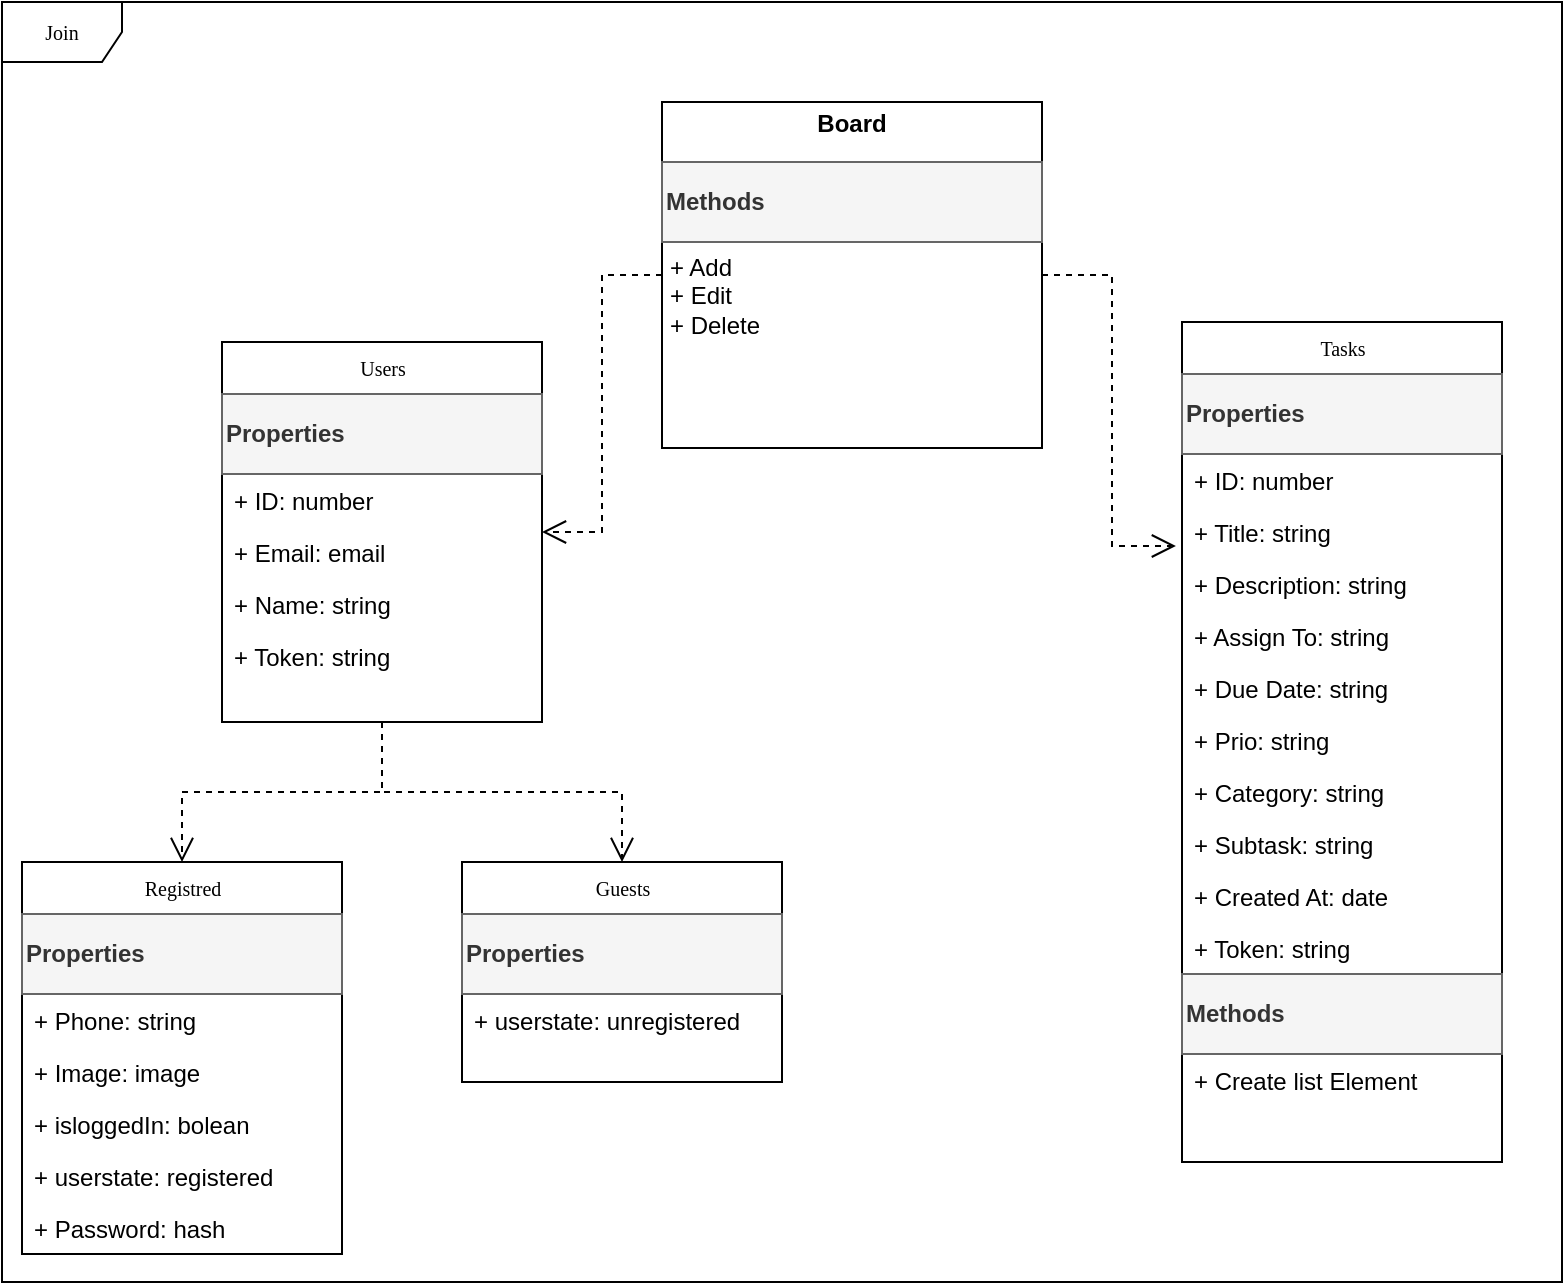<mxfile version="22.1.18" type="device">
  <diagram name="Page-1" id="c4acf3e9-155e-7222-9cf6-157b1a14988f">
    <mxGraphModel dx="1516" dy="1088" grid="1" gridSize="10" guides="1" tooltips="1" connect="1" arrows="1" fold="1" page="1" pageScale="1" pageWidth="850" pageHeight="1100" background="none" math="0" shadow="0">
      <root>
        <mxCell id="0" />
        <mxCell id="1" parent="0" />
        <mxCell id="17acba5748e5396b-1" value="Join" style="shape=umlFrame;whiteSpace=wrap;html=1;rounded=0;shadow=0;comic=0;labelBackgroundColor=none;strokeWidth=1;fontFamily=Verdana;fontSize=10;align=center;" parent="1" vertex="1">
          <mxGeometry x="30" width="780" height="640" as="geometry" />
        </mxCell>
        <mxCell id="skWy95CK0bFq-rvPK1zv-18" style="edgeStyle=orthogonalEdgeStyle;rounded=0;orthogonalLoop=1;jettySize=auto;html=1;entryX=0.5;entryY=0;entryDx=0;entryDy=0;dashed=1;endArrow=open;endFill=0;endSize=10;" edge="1" parent="1" source="17acba5748e5396b-20" target="skWy95CK0bFq-rvPK1zv-10">
          <mxGeometry relative="1" as="geometry" />
        </mxCell>
        <mxCell id="skWy95CK0bFq-rvPK1zv-21" style="edgeStyle=orthogonalEdgeStyle;rounded=0;orthogonalLoop=1;jettySize=auto;html=1;exitX=0.5;exitY=1;exitDx=0;exitDy=0;endSize=10;dashed=1;endArrow=open;endFill=0;" edge="1" parent="1" source="17acba5748e5396b-20" target="skWy95CK0bFq-rvPK1zv-13">
          <mxGeometry relative="1" as="geometry" />
        </mxCell>
        <mxCell id="17acba5748e5396b-20" value="Users" style="swimlane;html=1;fontStyle=0;childLayout=stackLayout;horizontal=1;startSize=26;fillColor=none;horizontalStack=0;resizeParent=1;resizeLast=0;collapsible=1;marginBottom=0;swimlaneFillColor=#ffffff;rounded=0;shadow=0;comic=0;labelBackgroundColor=none;strokeWidth=1;fontFamily=Verdana;fontSize=10;align=center;" parent="1" vertex="1">
          <mxGeometry x="140" y="170" width="160" height="190" as="geometry" />
        </mxCell>
        <mxCell id="skWy95CK0bFq-rvPK1zv-37" value="Properties" style="text;strokeColor=#666666;fillColor=#f5f5f5;html=1;fontSize=12;fontStyle=1;verticalAlign=middle;align=left;labelBorderColor=none;fontColor=#333333;" vertex="1" parent="17acba5748e5396b-20">
          <mxGeometry y="26" width="160" height="40" as="geometry" />
        </mxCell>
        <mxCell id="skWy95CK0bFq-rvPK1zv-26" value="+ ID: number" style="text;html=1;strokeColor=none;fillColor=none;align=left;verticalAlign=top;spacingLeft=4;spacingRight=4;whiteSpace=wrap;overflow=hidden;rotatable=0;points=[[0,0.5],[1,0.5]];portConstraint=eastwest;" vertex="1" parent="17acba5748e5396b-20">
          <mxGeometry y="66" width="160" height="26" as="geometry" />
        </mxCell>
        <mxCell id="17acba5748e5396b-24" value="+ Email: email" style="text;html=1;strokeColor=none;fillColor=none;align=left;verticalAlign=top;spacingLeft=4;spacingRight=4;whiteSpace=wrap;overflow=hidden;rotatable=0;points=[[0,0.5],[1,0.5]];portConstraint=eastwest;" parent="17acba5748e5396b-20" vertex="1">
          <mxGeometry y="92" width="160" height="26" as="geometry" />
        </mxCell>
        <mxCell id="17acba5748e5396b-21" value="+ Name: string" style="text;html=1;strokeColor=none;fillColor=none;align=left;verticalAlign=top;spacingLeft=4;spacingRight=4;whiteSpace=wrap;overflow=hidden;rotatable=0;points=[[0,0.5],[1,0.5]];portConstraint=eastwest;" parent="17acba5748e5396b-20" vertex="1">
          <mxGeometry y="118" width="160" height="26" as="geometry" />
        </mxCell>
        <mxCell id="skWy95CK0bFq-rvPK1zv-34" value="+ Token: string" style="text;html=1;strokeColor=none;fillColor=none;align=left;verticalAlign=top;spacingLeft=4;spacingRight=4;whiteSpace=wrap;overflow=hidden;rotatable=0;points=[[0,0.5],[1,0.5]];portConstraint=eastwest;" vertex="1" parent="17acba5748e5396b-20">
          <mxGeometry y="144" width="160" height="26" as="geometry" />
        </mxCell>
        <mxCell id="5d2195bd80daf111-21" style="edgeStyle=orthogonalEdgeStyle;rounded=0;html=1;labelBackgroundColor=none;startFill=0;endArrow=open;endFill=0;endSize=10;fontFamily=Verdana;fontSize=10;dashed=1;" parent="1" source="5d2195bd80daf111-18" target="17acba5748e5396b-20" edge="1">
          <mxGeometry relative="1" as="geometry" />
        </mxCell>
        <mxCell id="skWy95CK0bFq-rvPK1zv-5" style="edgeStyle=orthogonalEdgeStyle;rounded=0;orthogonalLoop=1;jettySize=auto;html=1;exitX=1;exitY=0.5;exitDx=0;exitDy=0;entryX=-0.019;entryY=0.769;entryDx=0;entryDy=0;dashed=1;endSize=10;endArrow=open;endFill=0;entryPerimeter=0;" edge="1" parent="1" source="5d2195bd80daf111-18" target="skWy95CK0bFq-rvPK1zv-3">
          <mxGeometry relative="1" as="geometry" />
        </mxCell>
        <mxCell id="5d2195bd80daf111-18" value="&lt;p style=&quot;margin:0px;margin-top:4px;text-align:center;&quot;&gt;&lt;b&gt;Board&lt;br&gt;&lt;br&gt;&lt;/b&gt;&lt;/p&gt;&lt;p style=&quot;margin:0px;margin-left:4px;&quot;&gt;&lt;br&gt;&lt;/p&gt;&lt;p style=&quot;margin:0px;margin-left:4px;&quot;&gt;&lt;br&gt;&lt;/p&gt;&lt;p style=&quot;margin:0px;margin-left:4px;&quot;&gt;&lt;br&gt;+ Add&lt;br&gt;+ Edit&lt;/p&gt;&lt;p style=&quot;margin:0px;margin-left:4px;&quot;&gt;+ Delete&lt;/p&gt;" style="verticalAlign=top;align=left;overflow=fill;fontSize=12;fontFamily=Helvetica;html=1;rounded=0;shadow=0;comic=0;labelBackgroundColor=none;strokeWidth=1" parent="1" vertex="1">
          <mxGeometry x="360" y="50" width="190" height="173" as="geometry" />
        </mxCell>
        <mxCell id="skWy95CK0bFq-rvPK1zv-1" value="Tasks" style="swimlane;html=1;fontStyle=0;childLayout=stackLayout;horizontal=1;startSize=26;fillColor=none;horizontalStack=0;resizeParent=1;resizeLast=0;collapsible=1;marginBottom=0;swimlaneFillColor=#ffffff;rounded=0;shadow=0;comic=0;labelBackgroundColor=none;strokeWidth=1;fontFamily=Verdana;fontSize=10;align=center;" vertex="1" parent="1">
          <mxGeometry x="620" y="160" width="160" height="420" as="geometry" />
        </mxCell>
        <mxCell id="skWy95CK0bFq-rvPK1zv-25" value="Properties" style="text;strokeColor=#666666;fillColor=#f5f5f5;html=1;fontSize=12;fontStyle=1;verticalAlign=middle;align=left;labelBorderColor=none;fontColor=#333333;" vertex="1" parent="skWy95CK0bFq-rvPK1zv-1">
          <mxGeometry y="26" width="160" height="40" as="geometry" />
        </mxCell>
        <mxCell id="skWy95CK0bFq-rvPK1zv-4" value="+ ID: number" style="text;html=1;strokeColor=none;fillColor=none;align=left;verticalAlign=top;spacingLeft=4;spacingRight=4;whiteSpace=wrap;overflow=hidden;rotatable=0;points=[[0,0.5],[1,0.5]];portConstraint=eastwest;" vertex="1" parent="skWy95CK0bFq-rvPK1zv-1">
          <mxGeometry y="66" width="160" height="26" as="geometry" />
        </mxCell>
        <mxCell id="skWy95CK0bFq-rvPK1zv-3" value="+ Title: string" style="text;html=1;strokeColor=none;fillColor=none;align=left;verticalAlign=top;spacingLeft=4;spacingRight=4;whiteSpace=wrap;overflow=hidden;rotatable=0;points=[[0,0.5],[1,0.5]];portConstraint=eastwest;" vertex="1" parent="skWy95CK0bFq-rvPK1zv-1">
          <mxGeometry y="92" width="160" height="26" as="geometry" />
        </mxCell>
        <mxCell id="skWy95CK0bFq-rvPK1zv-2" value="+ Description: string" style="text;html=1;strokeColor=none;fillColor=none;align=left;verticalAlign=top;spacingLeft=4;spacingRight=4;whiteSpace=wrap;overflow=hidden;rotatable=0;points=[[0,0.5],[1,0.5]];portConstraint=eastwest;" vertex="1" parent="skWy95CK0bFq-rvPK1zv-1">
          <mxGeometry y="118" width="160" height="26" as="geometry" />
        </mxCell>
        <mxCell id="skWy95CK0bFq-rvPK1zv-27" value="+ Assign To: string" style="text;html=1;strokeColor=none;fillColor=none;align=left;verticalAlign=top;spacingLeft=4;spacingRight=4;whiteSpace=wrap;overflow=hidden;rotatable=0;points=[[0,0.5],[1,0.5]];portConstraint=eastwest;" vertex="1" parent="skWy95CK0bFq-rvPK1zv-1">
          <mxGeometry y="144" width="160" height="26" as="geometry" />
        </mxCell>
        <mxCell id="skWy95CK0bFq-rvPK1zv-28" value="+ Due Date: string" style="text;html=1;strokeColor=none;fillColor=none;align=left;verticalAlign=top;spacingLeft=4;spacingRight=4;whiteSpace=wrap;overflow=hidden;rotatable=0;points=[[0,0.5],[1,0.5]];portConstraint=eastwest;" vertex="1" parent="skWy95CK0bFq-rvPK1zv-1">
          <mxGeometry y="170" width="160" height="26" as="geometry" />
        </mxCell>
        <mxCell id="skWy95CK0bFq-rvPK1zv-29" value="+ Prio: string" style="text;html=1;strokeColor=none;fillColor=none;align=left;verticalAlign=top;spacingLeft=4;spacingRight=4;whiteSpace=wrap;overflow=hidden;rotatable=0;points=[[0,0.5],[1,0.5]];portConstraint=eastwest;" vertex="1" parent="skWy95CK0bFq-rvPK1zv-1">
          <mxGeometry y="196" width="160" height="26" as="geometry" />
        </mxCell>
        <mxCell id="skWy95CK0bFq-rvPK1zv-30" value="+ Category: string" style="text;html=1;strokeColor=none;fillColor=none;align=left;verticalAlign=top;spacingLeft=4;spacingRight=4;whiteSpace=wrap;overflow=hidden;rotatable=0;points=[[0,0.5],[1,0.5]];portConstraint=eastwest;" vertex="1" parent="skWy95CK0bFq-rvPK1zv-1">
          <mxGeometry y="222" width="160" height="26" as="geometry" />
        </mxCell>
        <mxCell id="skWy95CK0bFq-rvPK1zv-31" value="+ Subtask: string" style="text;html=1;strokeColor=none;fillColor=none;align=left;verticalAlign=top;spacingLeft=4;spacingRight=4;whiteSpace=wrap;overflow=hidden;rotatable=0;points=[[0,0.5],[1,0.5]];portConstraint=eastwest;" vertex="1" parent="skWy95CK0bFq-rvPK1zv-1">
          <mxGeometry y="248" width="160" height="26" as="geometry" />
        </mxCell>
        <mxCell id="skWy95CK0bFq-rvPK1zv-32" value="+ Created At: date" style="text;html=1;strokeColor=none;fillColor=none;align=left;verticalAlign=top;spacingLeft=4;spacingRight=4;whiteSpace=wrap;overflow=hidden;rotatable=0;points=[[0,0.5],[1,0.5]];portConstraint=eastwest;" vertex="1" parent="skWy95CK0bFq-rvPK1zv-1">
          <mxGeometry y="274" width="160" height="26" as="geometry" />
        </mxCell>
        <mxCell id="skWy95CK0bFq-rvPK1zv-33" value="+ Token: string" style="text;html=1;strokeColor=none;fillColor=none;align=left;verticalAlign=top;spacingLeft=4;spacingRight=4;whiteSpace=wrap;overflow=hidden;rotatable=0;points=[[0,0.5],[1,0.5]];portConstraint=eastwest;" vertex="1" parent="skWy95CK0bFq-rvPK1zv-1">
          <mxGeometry y="300" width="160" height="26" as="geometry" />
        </mxCell>
        <mxCell id="skWy95CK0bFq-rvPK1zv-35" value="Methods" style="text;strokeColor=#666666;fillColor=#f5f5f5;html=1;fontSize=12;fontStyle=1;verticalAlign=middle;align=left;labelBorderColor=none;fontColor=#333333;" vertex="1" parent="skWy95CK0bFq-rvPK1zv-1">
          <mxGeometry y="326" width="160" height="40" as="geometry" />
        </mxCell>
        <mxCell id="skWy95CK0bFq-rvPK1zv-38" value="+ Create list Element" style="text;html=1;strokeColor=none;fillColor=none;align=left;verticalAlign=top;spacingLeft=4;spacingRight=4;whiteSpace=wrap;overflow=hidden;rotatable=0;points=[[0,0.5],[1,0.5]];portConstraint=eastwest;" vertex="1" parent="skWy95CK0bFq-rvPK1zv-1">
          <mxGeometry y="366" width="160" height="26" as="geometry" />
        </mxCell>
        <mxCell id="skWy95CK0bFq-rvPK1zv-10" value="Registred" style="swimlane;html=1;fontStyle=0;childLayout=stackLayout;horizontal=1;startSize=26;fillColor=none;horizontalStack=0;resizeParent=1;resizeLast=0;collapsible=1;marginBottom=0;swimlaneFillColor=#ffffff;rounded=0;shadow=0;comic=0;labelBackgroundColor=none;strokeWidth=1;fontFamily=Verdana;fontSize=10;align=center;" vertex="1" parent="1">
          <mxGeometry x="40" y="430" width="160" height="196" as="geometry" />
        </mxCell>
        <mxCell id="skWy95CK0bFq-rvPK1zv-23" value="Properties" style="text;strokeColor=#666666;fillColor=#f5f5f5;html=1;fontSize=12;fontStyle=1;verticalAlign=middle;align=left;labelBorderColor=none;fontColor=#333333;" vertex="1" parent="skWy95CK0bFq-rvPK1zv-10">
          <mxGeometry y="26" width="160" height="40" as="geometry" />
        </mxCell>
        <mxCell id="skWy95CK0bFq-rvPK1zv-12" value="+ Phone: string" style="text;html=1;strokeColor=none;fillColor=none;align=left;verticalAlign=top;spacingLeft=4;spacingRight=4;whiteSpace=wrap;overflow=hidden;rotatable=0;points=[[0,0.5],[1,0.5]];portConstraint=eastwest;" vertex="1" parent="skWy95CK0bFq-rvPK1zv-10">
          <mxGeometry y="66" width="160" height="26" as="geometry" />
        </mxCell>
        <mxCell id="skWy95CK0bFq-rvPK1zv-16" value="+ Image: image" style="text;html=1;strokeColor=none;fillColor=none;align=left;verticalAlign=top;spacingLeft=4;spacingRight=4;whiteSpace=wrap;overflow=hidden;rotatable=0;points=[[0,0.5],[1,0.5]];portConstraint=eastwest;" vertex="1" parent="skWy95CK0bFq-rvPK1zv-10">
          <mxGeometry y="92" width="160" height="26" as="geometry" />
        </mxCell>
        <mxCell id="skWy95CK0bFq-rvPK1zv-19" value="+ isloggedIn: bolean" style="text;html=1;strokeColor=none;fillColor=none;align=left;verticalAlign=top;spacingLeft=4;spacingRight=4;whiteSpace=wrap;overflow=hidden;rotatable=0;points=[[0,0.5],[1,0.5]];portConstraint=eastwest;" vertex="1" parent="skWy95CK0bFq-rvPK1zv-10">
          <mxGeometry y="118" width="160" height="26" as="geometry" />
        </mxCell>
        <mxCell id="skWy95CK0bFq-rvPK1zv-20" value="+ userstate: registered" style="text;html=1;strokeColor=none;fillColor=none;align=left;verticalAlign=top;spacingLeft=4;spacingRight=4;whiteSpace=wrap;overflow=hidden;rotatable=0;points=[[0,0.5],[1,0.5]];portConstraint=eastwest;" vertex="1" parent="skWy95CK0bFq-rvPK1zv-10">
          <mxGeometry y="144" width="160" height="26" as="geometry" />
        </mxCell>
        <mxCell id="skWy95CK0bFq-rvPK1zv-11" value="+ Password: hash" style="text;html=1;strokeColor=none;fillColor=none;align=left;verticalAlign=top;spacingLeft=4;spacingRight=4;whiteSpace=wrap;overflow=hidden;rotatable=0;points=[[0,0.5],[1,0.5]];portConstraint=eastwest;" vertex="1" parent="skWy95CK0bFq-rvPK1zv-10">
          <mxGeometry y="170" width="160" height="26" as="geometry" />
        </mxCell>
        <mxCell id="skWy95CK0bFq-rvPK1zv-13" value="Guests" style="swimlane;html=1;fontStyle=0;childLayout=stackLayout;horizontal=1;startSize=26;fillColor=none;horizontalStack=0;resizeParent=1;resizeLast=0;collapsible=1;marginBottom=0;swimlaneFillColor=#ffffff;rounded=0;shadow=0;comic=0;labelBackgroundColor=none;strokeWidth=1;fontFamily=Verdana;fontSize=10;align=center;" vertex="1" parent="1">
          <mxGeometry x="260" y="430" width="160" height="110" as="geometry" />
        </mxCell>
        <mxCell id="skWy95CK0bFq-rvPK1zv-24" value="Properties" style="text;strokeColor=#666666;fillColor=#f5f5f5;html=1;fontSize=12;fontStyle=1;verticalAlign=middle;align=left;labelBorderColor=none;fontColor=#333333;" vertex="1" parent="skWy95CK0bFq-rvPK1zv-13">
          <mxGeometry y="26" width="160" height="40" as="geometry" />
        </mxCell>
        <mxCell id="skWy95CK0bFq-rvPK1zv-14" value="+ userstate: unregistered" style="text;html=1;strokeColor=none;fillColor=none;align=left;verticalAlign=top;spacingLeft=4;spacingRight=4;whiteSpace=wrap;overflow=hidden;rotatable=0;points=[[0,0.5],[1,0.5]];portConstraint=eastwest;" vertex="1" parent="skWy95CK0bFq-rvPK1zv-13">
          <mxGeometry y="66" width="160" height="26" as="geometry" />
        </mxCell>
        <mxCell id="skWy95CK0bFq-rvPK1zv-36" value="Methods" style="text;strokeColor=#666666;fillColor=#f5f5f5;html=1;fontSize=12;fontStyle=1;verticalAlign=middle;align=left;labelBorderColor=none;fontColor=#333333;" vertex="1" parent="1">
          <mxGeometry x="360" y="80" width="190" height="40" as="geometry" />
        </mxCell>
      </root>
    </mxGraphModel>
  </diagram>
</mxfile>
